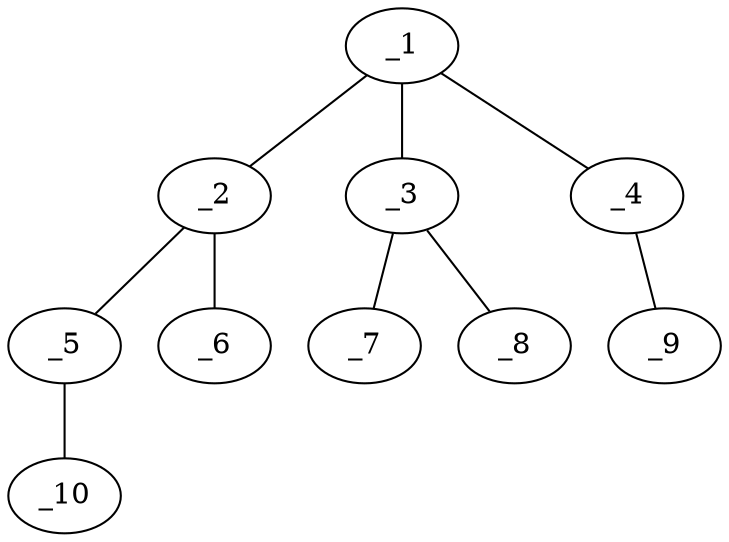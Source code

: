 graph molid32363 {
	_1	 [charge=0,
		chem=1,
		symbol="C  ",
		x="3.7321",
		y=0];
	_2	 [charge=0,
		chem=1,
		symbol="C  ",
		x="4.5981",
		y="0.5"];
	_1 -- _2	 [valence=1];
	_3	 [charge=0,
		chem=1,
		symbol="C  ",
		x="2.866",
		y="0.5"];
	_1 -- _3	 [valence=1];
	_4	 [charge=0,
		chem=1,
		symbol="C  ",
		x="3.7321",
		y="-1"];
	_1 -- _4	 [valence=1];
	_5	 [charge=0,
		chem=1,
		symbol="C  ",
		x="5.4641",
		y=0];
	_2 -- _5	 [valence=1];
	_6	 [charge=0,
		chem=1,
		symbol="C  ",
		x="4.5981",
		y="1.5"];
	_2 -- _6	 [valence=1];
	_7	 [charge=0,
		chem=4,
		symbol="N  ",
		x=2,
		y=0];
	_3 -- _7	 [valence=1];
	_8	 [charge=0,
		chem=2,
		symbol="O  ",
		x="2.866",
		y="1.5"];
	_3 -- _8	 [valence=2];
	_9	 [charge=0,
		chem=1,
		symbol="C  ",
		x="2.866",
		y="-1.5"];
	_4 -- _9	 [valence=1];
	_10	 [charge=0,
		chem=1,
		symbol="C  ",
		x="6.3301",
		y="0.5"];
	_5 -- _10	 [valence=1];
}
